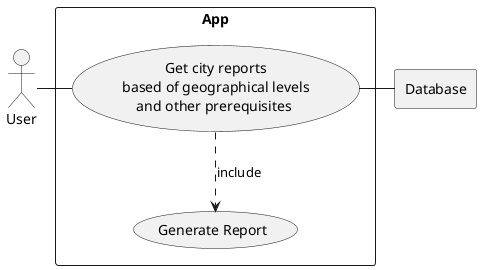 @startuml

actor US1 as "User"

rectangle Database

rectangle "App" {
    usecase UC2 as "Get city reports
    based of geographical levels
    and other prerequisites "

    usecase UC3 as "Generate Report"

    US1 - UC2
    UC2 ..> UC3 : include
    UC2 - Database
}

@enduml